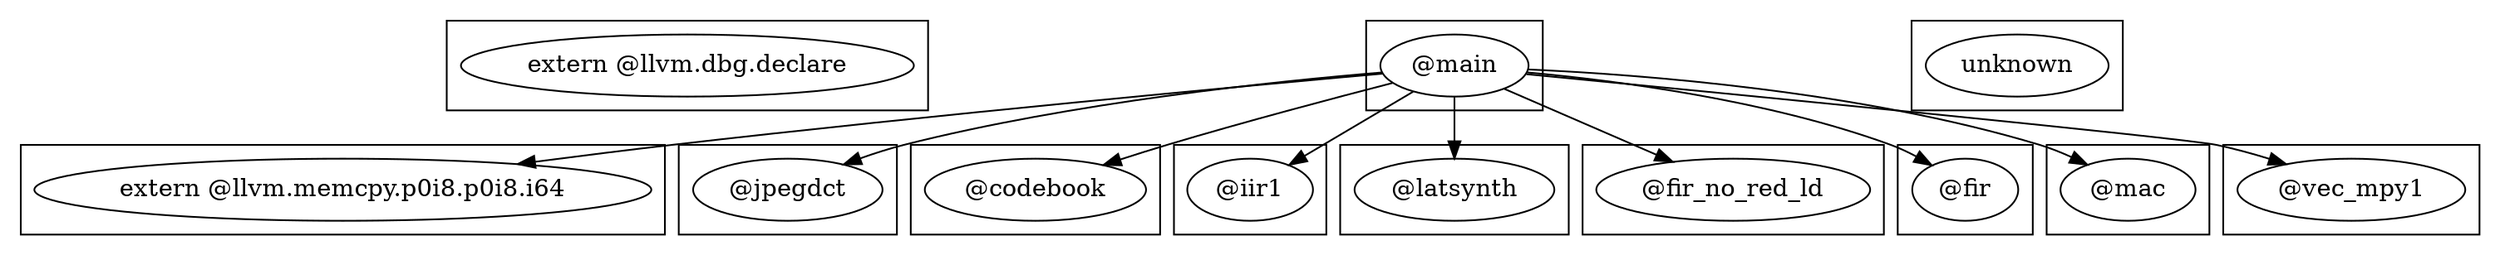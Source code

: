 digraph {
    subgraph cluster_0 {
        830 [label="extern @llvm.dbg.declare"];
    }
    subgraph cluster_1 {
        780 [label="@main"];
    }
    subgraph cluster_2 {
        831 [label="extern @llvm.memcpy.p0i8.p0i8.i64"];
    }
    subgraph cluster_3 {
        445 [label="@jpegdct"];
    }
    subgraph cluster_4 {
        402 [label="@codebook"];
    }
    subgraph cluster_5 {
        328 [label="@iir1"];
    }
    subgraph cluster_6 {
        263 [label="@latsynth"];
    }
    subgraph cluster_7 {
        166 [label="@fir_no_red_ld"];
    }
    subgraph cluster_8 {
        111 [label="@fir"];
    }
    subgraph cluster_9 {
        64 [label="@mac"];
    }
    subgraph cluster_10 {
        23 [label="@vec_mpy1"];
    }
    subgraph cluster_11 {
        -100 [label=unknown];
    }
    780 -> 23 [label=""];
    780 -> 64 [label=""];
    780 -> 111 [label=""];
    780 -> 166 [label=""];
    780 -> 263 [label=""];
    780 -> 328 [label=""];
    780 -> 402 [label=""];
    780 -> 445 [label=""];
    780 -> 831 [label=""];
}